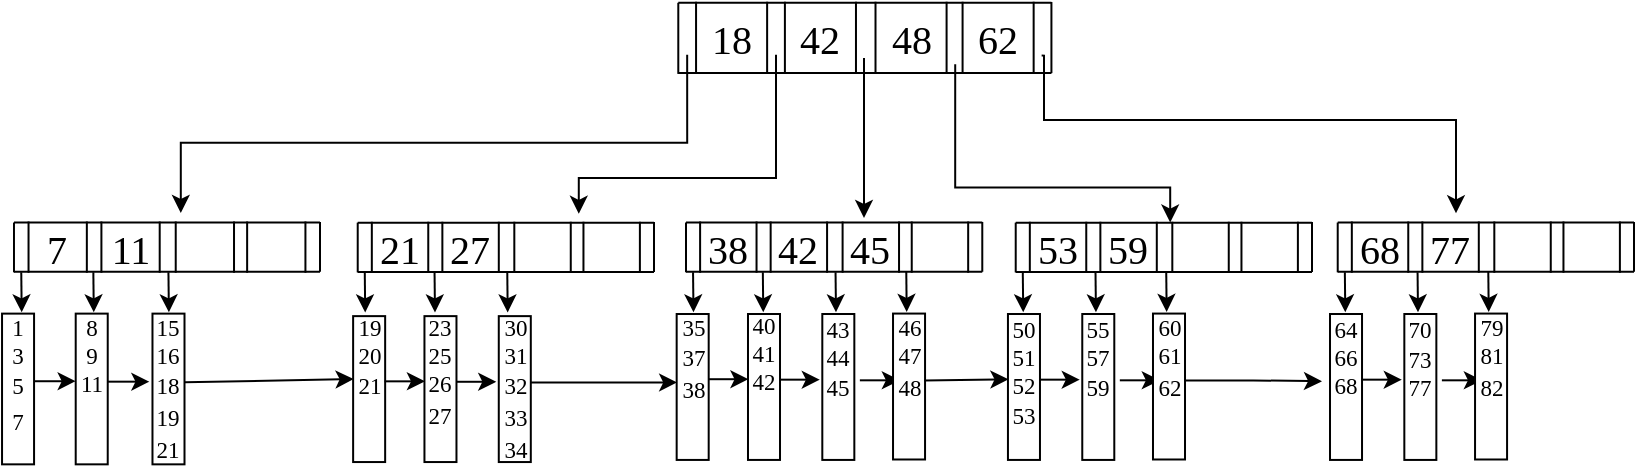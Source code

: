 <?xml version="1.0" encoding="UTF-8"?>
<mxfile version="23.0.2" type="browser">
  <diagram name="第 1 页" id="uVkd4KvrKCw7aUiNvQXj">
    <mxGraphModel dx="1109" dy="774" grid="1" gridSize="10" guides="1" tooltips="1" connect="1" arrows="1" fold="1" page="1" pageScale="1" pageWidth="827" pageHeight="1169" math="0" shadow="0">
      <root>
        <mxCell id="0" />
        <mxCell id="1" parent="0" />
        <mxCell id="_YOE5mqV0CH9EQmjLfuh-866" style="edgeStyle=orthogonalEdgeStyle;rounded=0;orthogonalLoop=1;jettySize=auto;html=1;" edge="1" parent="1">
          <mxGeometry relative="1" as="geometry">
            <mxPoint x="346.586" y="196.381" as="sourcePoint" />
            <mxPoint x="93.39" y="275.523" as="targetPoint" />
            <Array as="points">
              <mxPoint x="346.586" y="240.349" />
              <mxPoint x="93.39" y="240.349" />
              <mxPoint x="93.39" y="275.523" />
            </Array>
          </mxGeometry>
        </mxCell>
        <mxCell id="_YOE5mqV0CH9EQmjLfuh-867" style="edgeStyle=orthogonalEdgeStyle;rounded=0;orthogonalLoop=1;jettySize=auto;html=1;entryX=0.5;entryY=0;entryDx=0;entryDy=0;" edge="1" parent="1">
          <mxGeometry relative="1" as="geometry">
            <mxPoint x="391.007" y="196.381" as="sourcePoint" />
            <mxPoint x="292.393" y="275.91" as="targetPoint" />
            <Array as="points">
              <mxPoint x="391.007" y="257.936" />
              <mxPoint x="292.393" y="257.936" />
            </Array>
          </mxGeometry>
        </mxCell>
        <mxCell id="_YOE5mqV0CH9EQmjLfuh-978" style="edgeStyle=orthogonalEdgeStyle;rounded=0;orthogonalLoop=1;jettySize=auto;html=1;" edge="1" parent="1">
          <mxGeometry relative="1" as="geometry">
            <mxPoint x="587.216" y="280.273" as="targetPoint" />
            <mxPoint x="480.607" y="201.131" as="sourcePoint" />
            <Array as="points">
              <mxPoint x="480.607" y="262.686" />
              <mxPoint x="588.104" y="262.686" />
              <mxPoint x="588.104" y="280.273" />
            </Array>
          </mxGeometry>
        </mxCell>
        <mxCell id="_YOE5mqV0CH9EQmjLfuh-979" style="edgeStyle=orthogonalEdgeStyle;rounded=0;orthogonalLoop=1;jettySize=auto;html=1;exitX=1;exitY=0.75;exitDx=0;exitDy=0;" edge="1" parent="1">
          <mxGeometry relative="1" as="geometry">
            <mxPoint x="731" y="275.63" as="targetPoint" />
            <mxPoint x="523.826" y="196.768" as="sourcePoint" />
            <Array as="points">
              <mxPoint x="525" y="197" />
              <mxPoint x="525" y="229" />
              <mxPoint x="731" y="229" />
            </Array>
          </mxGeometry>
        </mxCell>
        <mxCell id="_YOE5mqV0CH9EQmjLfuh-1047" value="" style="endArrow=none;html=1;rounded=0;fontFamily=Times New Roman;fontSize=20;" edge="1" parent="1">
          <mxGeometry width="50" height="50" relative="1" as="geometry">
            <mxPoint x="494.14" y="280" as="sourcePoint" />
            <mxPoint x="494.14" y="304.891" as="targetPoint" />
          </mxGeometry>
        </mxCell>
        <mxCell id="_YOE5mqV0CH9EQmjLfuh-877" value="&lt;font style=&quot;font-size: 20px;&quot;&gt;7&lt;/font&gt;" style="shape=partialRectangle;whiteSpace=wrap;html=1;top=0;bottom=0;fillColor=none;container=0;fontFamily=Times New Roman;fontSize=20;" vertex="1" parent="1">
          <mxGeometry x="17.272" y="280.271" width="29.146" height="24.625" as="geometry" />
        </mxCell>
        <mxCell id="_YOE5mqV0CH9EQmjLfuh-878" value="&lt;font style=&quot;font-size: 20px;&quot;&gt;11&lt;/font&gt;" style="shape=partialRectangle;whiteSpace=wrap;html=1;top=0;bottom=0;fillColor=none;container=0;fontFamily=Times New Roman;fontSize=20;" vertex="1" parent="1">
          <mxGeometry x="53.704" y="280.271" width="29.146" height="24.625" as="geometry" />
        </mxCell>
        <mxCell id="_YOE5mqV0CH9EQmjLfuh-879" value="" style="shape=partialRectangle;whiteSpace=wrap;html=1;top=0;bottom=0;fillColor=none;container=0;fontFamily=Times New Roman;fontSize=20;" vertex="1" parent="1">
          <mxGeometry x="90.865" y="280.271" width="29.146" height="24.625" as="geometry" />
        </mxCell>
        <mxCell id="_YOE5mqV0CH9EQmjLfuh-880" value="" style="shape=partialRectangle;whiteSpace=wrap;html=1;top=0;bottom=0;fillColor=none;container=0;fontFamily=Times New Roman;fontSize=20;" vertex="1" parent="1">
          <mxGeometry x="126.568" y="280.271" width="29.146" height="24.625" as="geometry" />
        </mxCell>
        <mxCell id="_YOE5mqV0CH9EQmjLfuh-881" value="" style="endArrow=none;html=1;rounded=0;exitX=0;exitY=0;exitDx=0;exitDy=0;entryX=1;entryY=0;entryDx=0;entryDy=0;fontFamily=Times New Roman;fontSize=20;" edge="1" parent="1">
          <mxGeometry width="50" height="50" relative="1" as="geometry">
            <mxPoint x="9.986" y="280.271" as="sourcePoint" />
            <mxPoint x="163" y="280.271" as="targetPoint" />
          </mxGeometry>
        </mxCell>
        <mxCell id="_YOE5mqV0CH9EQmjLfuh-882" value="" style="endArrow=none;html=1;rounded=0;exitX=0;exitY=1;exitDx=0;exitDy=0;fontFamily=Times New Roman;fontSize=20;" edge="1" parent="1">
          <mxGeometry width="50" height="50" relative="1" as="geometry">
            <mxPoint x="9.986" y="304.895" as="sourcePoint" />
            <mxPoint x="163" y="304.895" as="targetPoint" />
          </mxGeometry>
        </mxCell>
        <mxCell id="_YOE5mqV0CH9EQmjLfuh-883" value="" style="endArrow=none;html=1;rounded=0;fontFamily=Times New Roman;fontSize=20;" edge="1" parent="1">
          <mxGeometry width="50" height="50" relative="1" as="geometry">
            <mxPoint x="9.986" y="280.271" as="sourcePoint" />
            <mxPoint x="9.986" y="305.164" as="targetPoint" />
          </mxGeometry>
        </mxCell>
        <mxCell id="_YOE5mqV0CH9EQmjLfuh-884" value="" style="endArrow=none;html=1;rounded=0;fontSize=20;fontFamily=Times New Roman;" edge="1" parent="1">
          <mxGeometry width="50" height="50" relative="1" as="geometry">
            <mxPoint x="163" y="280" as="sourcePoint" />
            <mxPoint x="163" y="304.893" as="targetPoint" />
          </mxGeometry>
        </mxCell>
        <mxCell id="_YOE5mqV0CH9EQmjLfuh-897" value="" style="endArrow=classic;html=1;rounded=0;entryX=0.5;entryY=0;entryDx=0;entryDy=0;fontFamily=Times New Roman;fontSize=11;" edge="1" parent="1">
          <mxGeometry width="50" height="50" relative="1" as="geometry">
            <mxPoint x="13.629" y="305.164" as="sourcePoint" />
            <mxPoint x="13.855" y="325.181" as="targetPoint" />
          </mxGeometry>
        </mxCell>
        <mxCell id="_YOE5mqV0CH9EQmjLfuh-902" value="" style="endArrow=classic;html=1;rounded=0;entryX=0.5;entryY=0;entryDx=0;entryDy=0;fontFamily=Times New Roman;fontSize=11;" edge="1" parent="1">
          <mxGeometry width="50" height="50" relative="1" as="geometry">
            <mxPoint x="49.668" y="305.164" as="sourcePoint" />
            <mxPoint x="49.894" y="325.181" as="targetPoint" />
          </mxGeometry>
        </mxCell>
        <mxCell id="_YOE5mqV0CH9EQmjLfuh-907" value="" style="endArrow=classic;html=1;rounded=0;entryX=0.5;entryY=0;entryDx=0;entryDy=0;fontFamily=Times New Roman;fontSize=11;" edge="1" parent="1">
          <mxGeometry width="50" height="50" relative="1" as="geometry">
            <mxPoint x="87.222" y="305.164" as="sourcePoint" />
            <mxPoint x="87.448" y="325.181" as="targetPoint" />
          </mxGeometry>
        </mxCell>
        <mxCell id="_YOE5mqV0CH9EQmjLfuh-1000" value="&lt;font style=&quot;font-size: 20px;&quot;&gt;21&lt;/font&gt;" style="shape=partialRectangle;whiteSpace=wrap;html=1;top=0;bottom=0;fillColor=none;container=0;fontFamily=Times New Roman;fontSize=20;" vertex="1" parent="1">
          <mxGeometry x="188.913" y="280.321" width="28.217" height="24.623" as="geometry" />
        </mxCell>
        <mxCell id="_YOE5mqV0CH9EQmjLfuh-1001" value="&lt;font style=&quot;font-size: 20px;&quot;&gt;27&lt;/font&gt;" style="shape=partialRectangle;whiteSpace=wrap;html=1;top=0;bottom=0;fillColor=none;container=0;fontFamily=Times New Roman;fontSize=20;" vertex="1" parent="1">
          <mxGeometry x="224.185" y="280.321" width="28.217" height="24.623" as="geometry" />
        </mxCell>
        <mxCell id="_YOE5mqV0CH9EQmjLfuh-1002" value="" style="shape=partialRectangle;whiteSpace=wrap;html=1;top=0;bottom=0;fillColor=none;container=0;fontFamily=Times New Roman;fontSize=20;" vertex="1" parent="1">
          <mxGeometry x="260.162" y="280.321" width="28.217" height="24.623" as="geometry" />
        </mxCell>
        <mxCell id="_YOE5mqV0CH9EQmjLfuh-1003" value="" style="shape=partialRectangle;whiteSpace=wrap;html=1;top=0;bottom=0;fillColor=none;container=0;fontFamily=Times New Roman;fontSize=20;" vertex="1" parent="1">
          <mxGeometry x="294.728" y="280.321" width="28.217" height="24.623" as="geometry" />
        </mxCell>
        <mxCell id="_YOE5mqV0CH9EQmjLfuh-1004" value="" style="endArrow=none;html=1;rounded=0;exitX=0;exitY=0;exitDx=0;exitDy=0;entryX=1;entryY=0;entryDx=0;entryDy=0;fontFamily=Times New Roman;fontSize=20;" edge="1" parent="1">
          <mxGeometry width="50" height="50" relative="1" as="geometry">
            <mxPoint x="181.859" y="280.321" as="sourcePoint" />
            <mxPoint x="330" y="280.321" as="targetPoint" />
          </mxGeometry>
        </mxCell>
        <mxCell id="_YOE5mqV0CH9EQmjLfuh-1005" value="" style="endArrow=none;html=1;rounded=0;exitX=0;exitY=1;exitDx=0;exitDy=0;fontFamily=Times New Roman;fontSize=20;" edge="1" parent="1">
          <mxGeometry width="50" height="50" relative="1" as="geometry">
            <mxPoint x="181.859" y="304.943" as="sourcePoint" />
            <mxPoint x="330" y="304.943" as="targetPoint" />
          </mxGeometry>
        </mxCell>
        <mxCell id="_YOE5mqV0CH9EQmjLfuh-1006" value="" style="endArrow=none;html=1;rounded=0;fontFamily=Times New Roman;fontSize=20;" edge="1" parent="1">
          <mxGeometry width="50" height="50" relative="1" as="geometry">
            <mxPoint x="181.859" y="280.321" as="sourcePoint" />
            <mxPoint x="181.859" y="305.212" as="targetPoint" />
          </mxGeometry>
        </mxCell>
        <mxCell id="_YOE5mqV0CH9EQmjLfuh-1007" value="" style="endArrow=none;html=1;rounded=0;fontFamily=Times New Roman;fontSize=20;" edge="1" parent="1">
          <mxGeometry width="50" height="50" relative="1" as="geometry">
            <mxPoint x="330" y="280.05" as="sourcePoint" />
            <mxPoint x="330" y="304.941" as="targetPoint" />
          </mxGeometry>
        </mxCell>
        <mxCell id="_YOE5mqV0CH9EQmjLfuh-1013" value="" style="endArrow=classic;html=1;rounded=0;entryX=0.5;entryY=0;entryDx=0;entryDy=0;fontFamily=Times New Roman;fontSize=11;" edge="1" parent="1">
          <mxGeometry width="50" height="50" relative="1" as="geometry">
            <mxPoint x="185.386" y="305.212" as="sourcePoint" />
            <mxPoint x="185.605" y="325.228" as="targetPoint" />
          </mxGeometry>
        </mxCell>
        <mxCell id="_YOE5mqV0CH9EQmjLfuh-1018" value="" style="endArrow=classic;html=1;rounded=0;entryX=0.5;entryY=0;entryDx=0;entryDy=0;fontFamily=Times New Roman;fontSize=11;" edge="1" parent="1">
          <mxGeometry width="50" height="50" relative="1" as="geometry">
            <mxPoint x="220.277" y="305.212" as="sourcePoint" />
            <mxPoint x="220.496" y="325.228" as="targetPoint" />
          </mxGeometry>
        </mxCell>
        <mxCell id="_YOE5mqV0CH9EQmjLfuh-1023" value="" style="endArrow=classic;html=1;rounded=0;entryX=0.5;entryY=0;entryDx=0;entryDy=0;fontFamily=Times New Roman;fontSize=11;" edge="1" parent="1">
          <mxGeometry width="50" height="50" relative="1" as="geometry">
            <mxPoint x="256.635" y="305.212" as="sourcePoint" />
            <mxPoint x="256.854" y="325.228" as="targetPoint" />
          </mxGeometry>
        </mxCell>
        <mxCell id="_YOE5mqV0CH9EQmjLfuh-1040" value="&lt;font style=&quot;font-size: 20px;&quot;&gt;38&lt;/font&gt;" style="shape=partialRectangle;whiteSpace=wrap;html=1;top=0;bottom=0;fillColor=none;container=0;fontFamily=Times New Roman;fontSize=20;" vertex="1" parent="1">
          <mxGeometry x="353.053" y="280.271" width="28.217" height="24.623" as="geometry" />
        </mxCell>
        <mxCell id="_YOE5mqV0CH9EQmjLfuh-1041" value="&lt;font style=&quot;font-size: 20px;&quot;&gt;42&lt;/font&gt;" style="shape=partialRectangle;whiteSpace=wrap;html=1;top=0;bottom=0;fillColor=none;container=0;fontFamily=Times New Roman;fontSize=20;" vertex="1" parent="1">
          <mxGeometry x="388.325" y="280.271" width="28.217" height="24.623" as="geometry" />
        </mxCell>
        <mxCell id="_YOE5mqV0CH9EQmjLfuh-1042" value="45" style="shape=partialRectangle;whiteSpace=wrap;html=1;top=0;bottom=0;fillColor=none;container=0;fontFamily=Times New Roman;fontSize=20;" vertex="1" parent="1">
          <mxGeometry x="424.302" y="280.271" width="28.217" height="24.623" as="geometry" />
        </mxCell>
        <mxCell id="_YOE5mqV0CH9EQmjLfuh-1043" value="" style="shape=partialRectangle;whiteSpace=wrap;html=1;top=0;bottom=0;fillColor=none;container=0;fontFamily=Times New Roman;fontSize=20;" vertex="1" parent="1">
          <mxGeometry x="458.868" y="280.271" width="28.217" height="24.623" as="geometry" />
        </mxCell>
        <mxCell id="_YOE5mqV0CH9EQmjLfuh-1044" value="" style="endArrow=none;html=1;rounded=0;exitX=0;exitY=0;exitDx=0;exitDy=0;entryX=1;entryY=0;entryDx=0;entryDy=0;fontFamily=Times New Roman;fontSize=20;" edge="1" parent="1">
          <mxGeometry width="50" height="50" relative="1" as="geometry">
            <mxPoint x="345.999" y="280.271" as="sourcePoint" />
            <mxPoint x="494.14" y="280.271" as="targetPoint" />
          </mxGeometry>
        </mxCell>
        <mxCell id="_YOE5mqV0CH9EQmjLfuh-1045" value="" style="endArrow=none;html=1;rounded=0;exitX=0;exitY=1;exitDx=0;exitDy=0;fontFamily=Times New Roman;fontSize=20;" edge="1" parent="1">
          <mxGeometry width="50" height="50" relative="1" as="geometry">
            <mxPoint x="345.999" y="304.893" as="sourcePoint" />
            <mxPoint x="494.14" y="304.893" as="targetPoint" />
          </mxGeometry>
        </mxCell>
        <mxCell id="_YOE5mqV0CH9EQmjLfuh-1046" value="" style="endArrow=none;html=1;rounded=0;fontFamily=Times New Roman;fontSize=20;" edge="1" parent="1">
          <mxGeometry width="50" height="50" relative="1" as="geometry">
            <mxPoint x="345.999" y="280.271" as="sourcePoint" />
            <mxPoint x="345.999" y="305.162" as="targetPoint" />
          </mxGeometry>
        </mxCell>
        <mxCell id="_YOE5mqV0CH9EQmjLfuh-1052" value="" style="endArrow=classic;html=1;rounded=0;entryX=0.5;entryY=0;entryDx=0;entryDy=0;fontFamily=Times New Roman;fontSize=11;" edge="1" parent="1">
          <mxGeometry width="50" height="50" relative="1" as="geometry">
            <mxPoint x="349.526" y="305.162" as="sourcePoint" />
            <mxPoint x="349.745" y="325.178" as="targetPoint" />
          </mxGeometry>
        </mxCell>
        <mxCell id="_YOE5mqV0CH9EQmjLfuh-1056" value="" style="endArrow=classic;html=1;rounded=0;entryX=0.5;entryY=0;entryDx=0;entryDy=0;fontFamily=Times New Roman;fontSize=11;" edge="1" parent="1">
          <mxGeometry width="50" height="50" relative="1" as="geometry">
            <mxPoint x="384.417" y="305.162" as="sourcePoint" />
            <mxPoint x="384.636" y="325.178" as="targetPoint" />
          </mxGeometry>
        </mxCell>
        <mxCell id="_YOE5mqV0CH9EQmjLfuh-1060" value="" style="endArrow=classic;html=1;rounded=0;entryX=0.5;entryY=0;entryDx=0;entryDy=0;fontFamily=Times New Roman;fontSize=11;" edge="1" parent="1">
          <mxGeometry width="50" height="50" relative="1" as="geometry">
            <mxPoint x="420.775" y="305.162" as="sourcePoint" />
            <mxPoint x="420.994" y="325.178" as="targetPoint" />
          </mxGeometry>
        </mxCell>
        <mxCell id="_YOE5mqV0CH9EQmjLfuh-1100" value="&lt;font style=&quot;font-size: 20px;&quot;&gt;53&lt;/font&gt;" style="shape=partialRectangle;whiteSpace=wrap;html=1;top=0;bottom=0;fillColor=none;container=0;fontFamily=Times New Roman;fontSize=20;" vertex="1" parent="1">
          <mxGeometry x="517.913" y="280.321" width="28.217" height="24.623" as="geometry" />
        </mxCell>
        <mxCell id="_YOE5mqV0CH9EQmjLfuh-1101" value="&lt;font style=&quot;font-size: 20px;&quot;&gt;59&lt;/font&gt;" style="shape=partialRectangle;whiteSpace=wrap;html=1;top=0;bottom=0;fillColor=none;container=0;fontFamily=Times New Roman;fontSize=20;" vertex="1" parent="1">
          <mxGeometry x="553.185" y="280.321" width="28.217" height="24.623" as="geometry" />
        </mxCell>
        <mxCell id="_YOE5mqV0CH9EQmjLfuh-1102" value="" style="shape=partialRectangle;whiteSpace=wrap;html=1;top=0;bottom=0;fillColor=none;container=0;fontFamily=Times New Roman;fontSize=20;" vertex="1" parent="1">
          <mxGeometry x="589.162" y="280.321" width="28.217" height="24.623" as="geometry" />
        </mxCell>
        <mxCell id="_YOE5mqV0CH9EQmjLfuh-1103" value="" style="shape=partialRectangle;whiteSpace=wrap;html=1;top=0;bottom=0;fillColor=none;container=0;fontFamily=Times New Roman;fontSize=20;" vertex="1" parent="1">
          <mxGeometry x="623.728" y="280.321" width="28.217" height="24.623" as="geometry" />
        </mxCell>
        <mxCell id="_YOE5mqV0CH9EQmjLfuh-1104" value="" style="endArrow=none;html=1;rounded=0;exitX=0;exitY=0;exitDx=0;exitDy=0;entryX=1;entryY=0;entryDx=0;entryDy=0;fontFamily=Times New Roman;fontSize=20;" edge="1" parent="1">
          <mxGeometry width="50" height="50" relative="1" as="geometry">
            <mxPoint x="510.859" y="280.321" as="sourcePoint" />
            <mxPoint x="659" y="280.321" as="targetPoint" />
          </mxGeometry>
        </mxCell>
        <mxCell id="_YOE5mqV0CH9EQmjLfuh-1105" value="" style="endArrow=none;html=1;rounded=0;exitX=0;exitY=1;exitDx=0;exitDy=0;fontFamily=Times New Roman;fontSize=20;" edge="1" parent="1">
          <mxGeometry width="50" height="50" relative="1" as="geometry">
            <mxPoint x="510.859" y="304.943" as="sourcePoint" />
            <mxPoint x="659" y="304.943" as="targetPoint" />
          </mxGeometry>
        </mxCell>
        <mxCell id="_YOE5mqV0CH9EQmjLfuh-1106" value="" style="endArrow=none;html=1;rounded=0;fontFamily=Times New Roman;fontSize=20;" edge="1" parent="1">
          <mxGeometry width="50" height="50" relative="1" as="geometry">
            <mxPoint x="510.859" y="280.321" as="sourcePoint" />
            <mxPoint x="510.859" y="305.212" as="targetPoint" />
          </mxGeometry>
        </mxCell>
        <mxCell id="_YOE5mqV0CH9EQmjLfuh-1107" value="" style="endArrow=none;html=1;rounded=0;fontFamily=Times New Roman;fontSize=20;" edge="1" parent="1">
          <mxGeometry width="50" height="50" relative="1" as="geometry">
            <mxPoint x="659" y="280.05" as="sourcePoint" />
            <mxPoint x="659" y="304.941" as="targetPoint" />
          </mxGeometry>
        </mxCell>
        <mxCell id="_YOE5mqV0CH9EQmjLfuh-1130" value="&lt;font style=&quot;font-size: 20px;&quot;&gt;68&lt;/font&gt;" style="shape=partialRectangle;whiteSpace=wrap;html=1;top=0;bottom=0;fillColor=none;container=0;fontFamily=Times New Roman;fontSize=20;" vertex="1" parent="1">
          <mxGeometry x="678.913" y="280.271" width="28.217" height="24.623" as="geometry" />
        </mxCell>
        <mxCell id="_YOE5mqV0CH9EQmjLfuh-1131" value="&lt;font style=&quot;font-size: 20px;&quot;&gt;77&lt;/font&gt;" style="shape=partialRectangle;whiteSpace=wrap;html=1;top=0;bottom=0;fillColor=none;container=0;fontFamily=Times New Roman;fontSize=20;" vertex="1" parent="1">
          <mxGeometry x="714.185" y="280.271" width="28.217" height="24.623" as="geometry" />
        </mxCell>
        <mxCell id="_YOE5mqV0CH9EQmjLfuh-1132" value="" style="shape=partialRectangle;whiteSpace=wrap;html=1;top=0;bottom=0;fillColor=none;container=0;fontFamily=Times New Roman;fontSize=20;" vertex="1" parent="1">
          <mxGeometry x="750.162" y="280.271" width="28.217" height="24.623" as="geometry" />
        </mxCell>
        <mxCell id="_YOE5mqV0CH9EQmjLfuh-1133" value="" style="shape=partialRectangle;whiteSpace=wrap;html=1;top=0;bottom=0;fillColor=none;container=0;fontFamily=Times New Roman;fontSize=20;" vertex="1" parent="1">
          <mxGeometry x="784.728" y="280.271" width="28.217" height="24.623" as="geometry" />
        </mxCell>
        <mxCell id="_YOE5mqV0CH9EQmjLfuh-1134" value="" style="endArrow=none;html=1;rounded=0;exitX=0;exitY=0;exitDx=0;exitDy=0;entryX=1;entryY=0;entryDx=0;entryDy=0;fontFamily=Times New Roman;fontSize=20;" edge="1" parent="1">
          <mxGeometry width="50" height="50" relative="1" as="geometry">
            <mxPoint x="671.859" y="280.271" as="sourcePoint" />
            <mxPoint x="820" y="280.271" as="targetPoint" />
          </mxGeometry>
        </mxCell>
        <mxCell id="_YOE5mqV0CH9EQmjLfuh-1135" value="" style="endArrow=none;html=1;rounded=0;exitX=0;exitY=1;exitDx=0;exitDy=0;fontFamily=Times New Roman;fontSize=20;" edge="1" parent="1">
          <mxGeometry width="50" height="50" relative="1" as="geometry">
            <mxPoint x="671.859" y="304.893" as="sourcePoint" />
            <mxPoint x="820" y="304.893" as="targetPoint" />
          </mxGeometry>
        </mxCell>
        <mxCell id="_YOE5mqV0CH9EQmjLfuh-1136" value="" style="endArrow=none;html=1;rounded=0;fontFamily=Times New Roman;fontSize=20;" edge="1" parent="1">
          <mxGeometry width="50" height="50" relative="1" as="geometry">
            <mxPoint x="671.859" y="280.271" as="sourcePoint" />
            <mxPoint x="671.859" y="305.162" as="targetPoint" />
          </mxGeometry>
        </mxCell>
        <mxCell id="_YOE5mqV0CH9EQmjLfuh-1137" value="" style="endArrow=none;html=1;rounded=0;fontFamily=Times New Roman;fontSize=20;" edge="1" parent="1">
          <mxGeometry width="50" height="50" relative="1" as="geometry">
            <mxPoint x="820" y="280" as="sourcePoint" />
            <mxPoint x="820" y="304.891" as="targetPoint" />
          </mxGeometry>
        </mxCell>
        <mxCell id="_YOE5mqV0CH9EQmjLfuh-981" value="&lt;font face=&quot;Times New Roman&quot; style=&quot;font-size: 20px;&quot;&gt;18&lt;/font&gt;" style="shape=partialRectangle;whiteSpace=wrap;html=1;top=0;bottom=0;fillColor=none;container=0;" vertex="1" parent="1">
          <mxGeometry x="351.028" y="170.387" width="35.536" height="35.174" as="geometry" />
        </mxCell>
        <mxCell id="_YOE5mqV0CH9EQmjLfuh-982" value="&lt;font style=&quot;font-size: 20px;&quot; face=&quot;Times New Roman&quot;&gt;42&lt;/font&gt;" style="shape=partialRectangle;whiteSpace=wrap;html=1;top=0;bottom=0;fillColor=none;container=0;" vertex="1" parent="1">
          <mxGeometry x="395.449" y="170.387" width="35.536" height="35.174" as="geometry" />
        </mxCell>
        <mxCell id="_YOE5mqV0CH9EQmjLfuh-983" value="&lt;font face=&quot;Times New Roman&quot; style=&quot;font-size: 20px;&quot;&gt;48&lt;/font&gt;" style="shape=partialRectangle;whiteSpace=wrap;html=1;top=0;bottom=0;fillColor=none;container=0;" vertex="1" parent="1">
          <mxGeometry x="440.757" y="170.387" width="35.536" height="35.174" as="geometry" />
        </mxCell>
        <mxCell id="_YOE5mqV0CH9EQmjLfuh-984" value="&lt;font style=&quot;font-size: 20px;&quot; face=&quot;Times New Roman&quot;&gt;62&lt;/font&gt;" style="shape=partialRectangle;whiteSpace=wrap;html=1;top=0;bottom=0;fillColor=none;container=0;" vertex="1" parent="1">
          <mxGeometry x="484.289" y="170.387" width="35.536" height="35.174" as="geometry" />
        </mxCell>
        <mxCell id="_YOE5mqV0CH9EQmjLfuh-985" value="" style="endArrow=none;html=1;rounded=0;exitX=0;exitY=0;exitDx=0;exitDy=0;entryX=1;entryY=0;entryDx=0;entryDy=0;" edge="1" parent="1">
          <mxGeometry width="50" height="50" relative="1" as="geometry">
            <mxPoint x="342.144" y="170.387" as="sourcePoint" />
            <mxPoint x="528.71" y="170.387" as="targetPoint" />
          </mxGeometry>
        </mxCell>
        <mxCell id="_YOE5mqV0CH9EQmjLfuh-986" value="" style="endArrow=none;html=1;rounded=0;exitX=0;exitY=1;exitDx=0;exitDy=0;" edge="1" parent="1">
          <mxGeometry width="50" height="50" relative="1" as="geometry">
            <mxPoint x="342.144" y="205.561" as="sourcePoint" />
            <mxPoint x="528.71" y="205.561" as="targetPoint" />
          </mxGeometry>
        </mxCell>
        <mxCell id="_YOE5mqV0CH9EQmjLfuh-987" value="" style="endArrow=none;html=1;rounded=0;" edge="1" parent="1">
          <mxGeometry width="50" height="50" relative="1" as="geometry">
            <mxPoint x="342.144" y="170.387" as="sourcePoint" />
            <mxPoint x="342.144" y="205.944" as="targetPoint" />
          </mxGeometry>
        </mxCell>
        <mxCell id="_YOE5mqV0CH9EQmjLfuh-988" value="" style="endArrow=none;html=1;rounded=0;" edge="1" parent="1">
          <mxGeometry width="50" height="50" relative="1" as="geometry">
            <mxPoint x="528.71" y="170" as="sourcePoint" />
            <mxPoint x="528.71" y="205.558" as="targetPoint" />
          </mxGeometry>
        </mxCell>
        <mxCell id="_YOE5mqV0CH9EQmjLfuh-875" value="" style="endArrow=classic;html=1;rounded=0;exitX=1;exitY=0.5;exitDx=0;exitDy=0;fontFamily=Times New Roman;fontSize=11.5;entryX=0;entryY=0.25;entryDx=0;entryDy=0;" edge="1" parent="1" target="_YOE5mqV0CH9EQmjLfuh-1014">
          <mxGeometry width="50" height="50" relative="1" as="geometry">
            <mxPoint x="95.268" y="360.167" as="sourcePoint" />
            <mxPoint x="174" y="362" as="targetPoint" />
          </mxGeometry>
        </mxCell>
        <mxCell id="_YOE5mqV0CH9EQmjLfuh-892" value="" style="endArrow=classic;html=1;rounded=0;entryX=0;entryY=0.75;entryDx=0;entryDy=0;exitX=1;exitY=0.75;exitDx=0;exitDy=0;fontFamily=Times New Roman;fontSize=11.5;" edge="1" parent="1">
          <mxGeometry width="50" height="50" relative="1" as="geometry">
            <mxPoint x="20.05" y="359.614" as="sourcePoint" />
            <mxPoint x="40.843" y="359.614" as="targetPoint" />
          </mxGeometry>
        </mxCell>
        <mxCell id="_YOE5mqV0CH9EQmjLfuh-893" value="" style="endArrow=classic;html=1;rounded=0;entryX=0;entryY=0.75;entryDx=0;entryDy=0;exitX=1;exitY=0.75;exitDx=0;exitDy=0;fontFamily=Times New Roman;fontSize=11.5;" edge="1" parent="1">
          <mxGeometry width="50" height="50" relative="1" as="geometry">
            <mxPoint x="56.884" y="359.835" as="sourcePoint" />
            <mxPoint x="77.678" y="359.835" as="targetPoint" />
          </mxGeometry>
        </mxCell>
        <mxCell id="_YOE5mqV0CH9EQmjLfuh-894" value="" style="rounded=0;whiteSpace=wrap;html=1;rotation=90;container=0;fontFamily=Times New Roman;fontSize=11.5;" vertex="1" parent="1">
          <mxGeometry x="-25.655" y="355.484" width="75.36" height="16.011" as="geometry" />
        </mxCell>
        <mxCell id="_YOE5mqV0CH9EQmjLfuh-895" value="&lt;font style=&quot;font-size: 11.5px;&quot;&gt;1&lt;/font&gt;" style="text;html=1;strokeColor=none;fillColor=none;align=center;verticalAlign=middle;whiteSpace=wrap;rounded=0;container=0;fontFamily=Times New Roman;fontSize=11.5;" vertex="1" parent="1">
          <mxGeometry x="4.008" y="324.905" width="16.042" height="15.259" as="geometry" />
        </mxCell>
        <mxCell id="_YOE5mqV0CH9EQmjLfuh-896" value="&lt;font style=&quot;font-size: 11.5px;&quot;&gt;3&lt;/font&gt;" style="text;html=1;strokeColor=none;fillColor=none;align=center;verticalAlign=middle;whiteSpace=wrap;rounded=0;container=0;fontFamily=Times New Roman;fontSize=11.5;" vertex="1" parent="1">
          <mxGeometry x="4.008" y="338.554" width="16.042" height="15.928" as="geometry" />
        </mxCell>
        <mxCell id="_YOE5mqV0CH9EQmjLfuh-898" value="&lt;font style=&quot;font-size: 11.5px;&quot;&gt;5&lt;/font&gt;" style="text;html=1;strokeColor=none;fillColor=none;align=center;verticalAlign=middle;whiteSpace=wrap;rounded=0;container=0;fontFamily=Times New Roman;fontSize=11.5;" vertex="1" parent="1">
          <mxGeometry x="4.008" y="354.482" width="16.042" height="15.928" as="geometry" />
        </mxCell>
        <mxCell id="_YOE5mqV0CH9EQmjLfuh-899" value="" style="rounded=0;whiteSpace=wrap;html=1;rotation=90;container=0;fontFamily=Times New Roman;fontSize=11.5;" vertex="1" parent="1">
          <mxGeometry x="11.18" y="355.484" width="75.36" height="16.011" as="geometry" />
        </mxCell>
        <mxCell id="_YOE5mqV0CH9EQmjLfuh-900" value="&lt;font style=&quot;font-size: 11.5px;&quot;&gt;&lt;span style=&quot;font-size: 11.5px;&quot;&gt;8&lt;/span&gt;&lt;/font&gt;" style="text;html=1;strokeColor=none;fillColor=none;align=center;verticalAlign=middle;whiteSpace=wrap;rounded=0;container=0;fontFamily=Times New Roman;fontSize=11.5;" vertex="1" parent="1">
          <mxGeometry x="40.843" y="324.905" width="16.042" height="15.259" as="geometry" />
        </mxCell>
        <mxCell id="_YOE5mqV0CH9EQmjLfuh-901" value="&lt;font style=&quot;font-size: 11.5px;&quot;&gt;9&lt;/font&gt;" style="text;html=1;strokeColor=none;fillColor=none;align=center;verticalAlign=middle;whiteSpace=wrap;rounded=0;container=0;fontFamily=Times New Roman;fontSize=11.5;" vertex="1" parent="1">
          <mxGeometry x="40.843" y="338.554" width="16.042" height="15.928" as="geometry" />
        </mxCell>
        <mxCell id="_YOE5mqV0CH9EQmjLfuh-903" value="&lt;font style=&quot;font-size: 11.5px;&quot;&gt;&lt;span style=&quot;font-size: 11.5px;&quot;&gt;11&lt;/span&gt;&lt;/font&gt;" style="text;html=1;strokeColor=none;fillColor=none;align=center;verticalAlign=middle;whiteSpace=wrap;rounded=0;container=0;fontFamily=Times New Roman;fontSize=11.5;" vertex="1" parent="1">
          <mxGeometry x="40.843" y="353.054" width="16.042" height="15.191" as="geometry" />
        </mxCell>
        <mxCell id="_YOE5mqV0CH9EQmjLfuh-904" value="" style="rounded=0;whiteSpace=wrap;html=1;rotation=90;container=0;fontFamily=Times New Roman;fontSize=11.5;" vertex="1" parent="1">
          <mxGeometry x="49.564" y="355.484" width="75.36" height="16.011" as="geometry" />
        </mxCell>
        <mxCell id="_YOE5mqV0CH9EQmjLfuh-905" value="&lt;font style=&quot;font-size: 11.5px;&quot;&gt;15&lt;/font&gt;" style="text;html=1;strokeColor=none;fillColor=none;align=center;verticalAlign=middle;whiteSpace=wrap;rounded=0;container=0;fontFamily=Times New Roman;fontSize=11.5;" vertex="1" parent="1">
          <mxGeometry x="79.227" y="324.905" width="16.042" height="15.259" as="geometry" />
        </mxCell>
        <mxCell id="_YOE5mqV0CH9EQmjLfuh-906" value="&lt;font style=&quot;font-size: 11.5px;&quot;&gt;16&lt;/font&gt;" style="text;html=1;strokeColor=none;fillColor=none;align=center;verticalAlign=middle;whiteSpace=wrap;rounded=0;container=0;fontFamily=Times New Roman;fontSize=11.5;" vertex="1" parent="1">
          <mxGeometry x="79.227" y="338.554" width="16.042" height="15.928" as="geometry" />
        </mxCell>
        <mxCell id="_YOE5mqV0CH9EQmjLfuh-908" value="&lt;font style=&quot;font-size: 11.5px;&quot;&gt;19&lt;/font&gt;" style="text;html=1;strokeColor=none;fillColor=none;align=center;verticalAlign=middle;whiteSpace=wrap;rounded=0;container=0;fontFamily=Times New Roman;fontSize=11.5;" vertex="1" parent="1">
          <mxGeometry x="79.227" y="370.409" width="16.042" height="15.928" as="geometry" />
        </mxCell>
        <mxCell id="_YOE5mqV0CH9EQmjLfuh-909" value="&lt;font style=&quot;font-size: 11.5px;&quot;&gt;&lt;span style=&quot;font-size: 11.5px;&quot;&gt;18&lt;/span&gt;&lt;/font&gt;" style="text;html=1;strokeColor=none;fillColor=none;align=center;verticalAlign=middle;whiteSpace=wrap;rounded=0;container=0;fontFamily=Times New Roman;fontSize=11.5;" vertex="1" parent="1">
          <mxGeometry x="79.227" y="354.482" width="16.042" height="15.928" as="geometry" />
        </mxCell>
        <mxCell id="_YOE5mqV0CH9EQmjLfuh-910" value="&lt;font style=&quot;font-size: 11.5px;&quot;&gt;21&lt;/font&gt;" style="text;html=1;strokeColor=none;fillColor=none;align=center;verticalAlign=middle;whiteSpace=wrap;rounded=0;container=0;fontFamily=Times New Roman;fontSize=11.5;" vertex="1" parent="1">
          <mxGeometry x="79.227" y="386.337" width="16.042" height="15.928" as="geometry" />
        </mxCell>
        <mxCell id="_YOE5mqV0CH9EQmjLfuh-989" value="&lt;font style=&quot;font-size: 11.5px;&quot;&gt;&lt;span style=&quot;font-size: 11.5px;&quot;&gt;7&lt;/span&gt;&lt;/font&gt;" style="text;html=1;strokeColor=none;fillColor=none;align=center;verticalAlign=middle;whiteSpace=wrap;rounded=0;container=0;fontFamily=Times New Roman;fontSize=11.5;" vertex="1" parent="1">
          <mxGeometry x="4" y="372.16" width="16.042" height="15.191" as="geometry" />
        </mxCell>
        <mxCell id="_YOE5mqV0CH9EQmjLfuh-1010" value="" style="rounded=0;whiteSpace=wrap;html=1;rotation=90;container=0;fontFamily=Times New Roman;fontSize=11.5;" vertex="1" parent="1">
          <mxGeometry x="151.09" y="355.538" width="72.96" height="16.01" as="geometry" />
        </mxCell>
        <mxCell id="_YOE5mqV0CH9EQmjLfuh-1015" value="" style="rounded=0;whiteSpace=wrap;html=1;rotation=90;container=0;fontFamily=Times New Roman;fontSize=11.5;" vertex="1" parent="1">
          <mxGeometry x="186.752" y="355.538" width="72.96" height="16.01" as="geometry" />
        </mxCell>
        <mxCell id="_YOE5mqV0CH9EQmjLfuh-1020" value="" style="rounded=0;whiteSpace=wrap;html=1;rotation=90;container=0;fontFamily=Times New Roman;fontSize=11.5;" vertex="1" parent="1">
          <mxGeometry x="223.914" y="355.538" width="72.96" height="16.01" as="geometry" />
        </mxCell>
        <mxCell id="_YOE5mqV0CH9EQmjLfuh-1026" value="&lt;font style=&quot;font-size: 11.5px;&quot;&gt;34&lt;/font&gt;" style="text;html=1;strokeColor=none;fillColor=none;align=center;verticalAlign=middle;whiteSpace=wrap;rounded=0;container=0;fontFamily=Times New Roman;fontSize=11.5;" vertex="1" parent="1">
          <mxGeometry x="252.632" y="386.388" width="15.531" height="15.926" as="geometry" />
        </mxCell>
        <mxCell id="_YOE5mqV0CH9EQmjLfuh-999" value="" style="endArrow=classic;html=1;rounded=0;entryX=0;entryY=0.25;entryDx=0;entryDy=0;exitX=1;exitY=0.5;exitDx=0;exitDy=0;fontFamily=Times New Roman;fontSize=11.5;" edge="1" parent="1" target="_YOE5mqV0CH9EQmjLfuh-1319">
          <mxGeometry width="50" height="50" relative="1" as="geometry">
            <mxPoint x="268.163" y="360.22" as="sourcePoint" />
            <mxPoint x="288.171" y="360.22" as="targetPoint" />
          </mxGeometry>
        </mxCell>
        <mxCell id="_YOE5mqV0CH9EQmjLfuh-1008" value="" style="endArrow=classic;html=1;rounded=0;entryX=0;entryY=0.75;entryDx=0;entryDy=0;exitX=1;exitY=0.75;exitDx=0;exitDy=0;fontFamily=Times New Roman;fontSize=11.5;" edge="1" parent="1">
          <mxGeometry width="50" height="50" relative="1" as="geometry">
            <mxPoint x="195.34" y="359.668" as="sourcePoint" />
            <mxPoint x="215.471" y="359.668" as="targetPoint" />
          </mxGeometry>
        </mxCell>
        <mxCell id="_YOE5mqV0CH9EQmjLfuh-1009" value="" style="endArrow=classic;html=1;rounded=0;entryX=0;entryY=0.75;entryDx=0;entryDy=0;exitX=1;exitY=0.75;exitDx=0;exitDy=0;fontFamily=Times New Roman;fontSize=11.5;" edge="1" parent="1">
          <mxGeometry width="50" height="50" relative="1" as="geometry">
            <mxPoint x="231.001" y="359.888" as="sourcePoint" />
            <mxPoint x="251.132" y="359.888" as="targetPoint" />
          </mxGeometry>
        </mxCell>
        <mxCell id="_YOE5mqV0CH9EQmjLfuh-1011" value="&lt;font style=&quot;font-size: 11.5px;&quot;&gt;19&lt;/font&gt;" style="text;html=1;strokeColor=none;fillColor=none;align=center;verticalAlign=middle;whiteSpace=wrap;rounded=0;container=0;fontFamily=Times New Roman;fontSize=11.5;" vertex="1" parent="1">
          <mxGeometry x="179.809" y="324.961" width="15.531" height="15.258" as="geometry" />
        </mxCell>
        <mxCell id="_YOE5mqV0CH9EQmjLfuh-1012" value="&lt;font style=&quot;font-size: 11.5px;&quot;&gt;20&lt;/font&gt;" style="text;html=1;strokeColor=none;fillColor=none;align=center;verticalAlign=middle;whiteSpace=wrap;rounded=0;container=0;fontFamily=Times New Roman;fontSize=11.5;" vertex="1" parent="1">
          <mxGeometry x="179.809" y="338.609" width="15.531" height="15.926" as="geometry" />
        </mxCell>
        <mxCell id="_YOE5mqV0CH9EQmjLfuh-1014" value="&lt;font style=&quot;font-size: 11.5px;&quot;&gt;21&lt;/font&gt;" style="text;html=1;strokeColor=none;fillColor=none;align=center;verticalAlign=middle;whiteSpace=wrap;rounded=0;container=0;fontFamily=Times New Roman;fontSize=11.5;" vertex="1" parent="1">
          <mxGeometry x="179.809" y="354.535" width="15.531" height="15.926" as="geometry" />
        </mxCell>
        <mxCell id="_YOE5mqV0CH9EQmjLfuh-1016" value="&lt;font style=&quot;font-size: 11.5px;&quot;&gt;&lt;span style=&quot;font-size: 11.5px;&quot;&gt;23&lt;/span&gt;&lt;/font&gt;" style="text;html=1;strokeColor=none;fillColor=none;align=center;verticalAlign=middle;whiteSpace=wrap;rounded=0;container=0;fontFamily=Times New Roman;fontSize=11.5;" vertex="1" parent="1">
          <mxGeometry x="215.471" y="324.961" width="15.531" height="15.258" as="geometry" />
        </mxCell>
        <mxCell id="_YOE5mqV0CH9EQmjLfuh-1017" value="&lt;font style=&quot;font-size: 11.5px;&quot;&gt;&lt;span style=&quot;font-size: 11.5px;&quot;&gt;25&lt;/span&gt;&lt;/font&gt;" style="text;html=1;strokeColor=none;fillColor=none;align=center;verticalAlign=middle;whiteSpace=wrap;rounded=0;container=0;fontFamily=Times New Roman;fontSize=11.5;" vertex="1" parent="1">
          <mxGeometry x="215.471" y="338.609" width="15.531" height="15.926" as="geometry" />
        </mxCell>
        <mxCell id="_YOE5mqV0CH9EQmjLfuh-1019" value="&lt;font style=&quot;font-size: 11.5px;&quot;&gt;&lt;span style=&quot;font-size: 11.5px;&quot;&gt;26&lt;/span&gt;&lt;/font&gt;" style="text;html=1;strokeColor=none;fillColor=none;align=center;verticalAlign=middle;whiteSpace=wrap;rounded=0;container=0;fontFamily=Times New Roman;fontSize=11.5;" vertex="1" parent="1">
          <mxGeometry x="215.471" y="353.108" width="15.531" height="15.19" as="geometry" />
        </mxCell>
        <mxCell id="_YOE5mqV0CH9EQmjLfuh-1021" value="&lt;font style=&quot;font-size: 11.5px;&quot;&gt;30&lt;/font&gt;" style="text;html=1;strokeColor=none;fillColor=none;align=center;verticalAlign=middle;whiteSpace=wrap;rounded=0;container=0;fontFamily=Times New Roman;fontSize=11.5;" vertex="1" parent="1">
          <mxGeometry x="252.632" y="324.961" width="15.531" height="15.258" as="geometry" />
        </mxCell>
        <mxCell id="_YOE5mqV0CH9EQmjLfuh-1022" value="&lt;font style=&quot;font-size: 11.5px;&quot;&gt;31&lt;/font&gt;" style="text;html=1;strokeColor=none;fillColor=none;align=center;verticalAlign=middle;whiteSpace=wrap;rounded=0;container=0;fontFamily=Times New Roman;fontSize=11.5;" vertex="1" parent="1">
          <mxGeometry x="252.632" y="338.609" width="15.531" height="15.926" as="geometry" />
        </mxCell>
        <mxCell id="_YOE5mqV0CH9EQmjLfuh-1024" value="&lt;font style=&quot;font-size: 11.5px;&quot;&gt;33&lt;/font&gt;" style="text;html=1;strokeColor=none;fillColor=none;align=center;verticalAlign=middle;whiteSpace=wrap;rounded=0;container=0;fontFamily=Times New Roman;fontSize=11.5;" vertex="1" parent="1">
          <mxGeometry x="252.632" y="370.462" width="15.531" height="15.926" as="geometry" />
        </mxCell>
        <mxCell id="_YOE5mqV0CH9EQmjLfuh-1025" value="&lt;font style=&quot;font-size: 11.5px;&quot;&gt;&lt;span style=&quot;font-size: 11.5px;&quot;&gt;32&lt;/span&gt;&lt;/font&gt;" style="text;html=1;strokeColor=none;fillColor=none;align=center;verticalAlign=middle;whiteSpace=wrap;rounded=0;container=0;fontFamily=Times New Roman;fontSize=11.5;" vertex="1" parent="1">
          <mxGeometry x="252.632" y="354.535" width="15.531" height="15.926" as="geometry" />
        </mxCell>
        <mxCell id="_YOE5mqV0CH9EQmjLfuh-1030" value="&lt;font style=&quot;font-size: 11.5px;&quot;&gt;27&lt;/font&gt;" style="text;html=1;strokeColor=none;fillColor=none;align=center;verticalAlign=middle;whiteSpace=wrap;rounded=0;container=0;fontFamily=Times New Roman;fontSize=11.5;" vertex="1" parent="1">
          <mxGeometry x="215.466" y="369.248" width="15.531" height="15.926" as="geometry" />
        </mxCell>
        <mxCell id="_YOE5mqV0CH9EQmjLfuh-1035" value="" style="rounded=0;whiteSpace=wrap;html=1;rotation=90;container=0;fontFamily=Times New Roman;fontSize=11.5;" vertex="1" parent="1">
          <mxGeometry x="312.858" y="354.478" width="72.96" height="16.01" as="geometry" />
        </mxCell>
        <mxCell id="_YOE5mqV0CH9EQmjLfuh-1036" value="" style="rounded=0;whiteSpace=wrap;html=1;rotation=90;container=0;fontFamily=Times New Roman;fontSize=11.5;" vertex="1" parent="1">
          <mxGeometry x="348.52" y="354.478" width="72.96" height="16.01" as="geometry" />
        </mxCell>
        <mxCell id="_YOE5mqV0CH9EQmjLfuh-1037" value="" style="rounded=0;whiteSpace=wrap;html=1;rotation=90;container=0;fontFamily=Times New Roman;fontSize=11.5;" vertex="1" parent="1">
          <mxGeometry x="385.681" y="354.478" width="72.96" height="16.01" as="geometry" />
        </mxCell>
        <mxCell id="_YOE5mqV0CH9EQmjLfuh-1039" value="" style="endArrow=classic;html=1;rounded=0;entryX=0;entryY=0.5;entryDx=0;entryDy=0;exitX=1;exitY=0.5;exitDx=0;exitDy=0;fontFamily=Times New Roman;fontSize=11.5;" edge="1" parent="1">
          <mxGeometry width="50" height="50" relative="1" as="geometry">
            <mxPoint x="432.93" y="359.16" as="sourcePoint" />
            <mxPoint x="452.939" y="359.16" as="targetPoint" />
          </mxGeometry>
        </mxCell>
        <mxCell id="_YOE5mqV0CH9EQmjLfuh-1048" value="" style="endArrow=classic;html=1;rounded=0;entryX=0;entryY=0.75;entryDx=0;entryDy=0;exitX=1;exitY=0.75;exitDx=0;exitDy=0;fontFamily=Times New Roman;fontSize=11.5;" edge="1" parent="1">
          <mxGeometry width="50" height="50" relative="1" as="geometry">
            <mxPoint x="357.107" y="358.607" as="sourcePoint" />
            <mxPoint x="377.238" y="358.607" as="targetPoint" />
          </mxGeometry>
        </mxCell>
        <mxCell id="_YOE5mqV0CH9EQmjLfuh-1049" value="" style="endArrow=classic;html=1;rounded=0;entryX=0;entryY=0.75;entryDx=0;entryDy=0;exitX=1;exitY=0.75;exitDx=0;exitDy=0;fontFamily=Times New Roman;fontSize=11.5;" edge="1" parent="1">
          <mxGeometry width="50" height="50" relative="1" as="geometry">
            <mxPoint x="392.769" y="358.828" as="sourcePoint" />
            <mxPoint x="412.9" y="358.828" as="targetPoint" />
          </mxGeometry>
        </mxCell>
        <mxCell id="_YOE5mqV0CH9EQmjLfuh-1050" value="&lt;font style=&quot;font-size: 11.5px;&quot;&gt;35&lt;/font&gt;" style="text;html=1;strokeColor=none;fillColor=none;align=center;verticalAlign=middle;whiteSpace=wrap;rounded=0;container=0;fontFamily=Times New Roman;fontSize=11.5;" vertex="1" parent="1">
          <mxGeometry x="341.58" y="325.9" width="15.53" height="15.08" as="geometry" />
        </mxCell>
        <mxCell id="_YOE5mqV0CH9EQmjLfuh-1051" value="&lt;font style=&quot;font-size: 11.5px;&quot;&gt;37&lt;/font&gt;" style="text;html=1;strokeColor=none;fillColor=none;align=center;verticalAlign=middle;whiteSpace=wrap;rounded=0;container=0;fontFamily=Times New Roman;fontSize=11.5;" vertex="1" parent="1">
          <mxGeometry x="341.576" y="339.549" width="15.531" height="15.926" as="geometry" />
        </mxCell>
        <mxCell id="_YOE5mqV0CH9EQmjLfuh-1054" value="&lt;font style=&quot;font-size: 11.5px;&quot;&gt;&lt;span style=&quot;font-size: 11.5px;&quot;&gt;40&lt;/span&gt;&lt;/font&gt;" style="text;html=1;strokeColor=none;fillColor=none;align=center;verticalAlign=middle;whiteSpace=wrap;rounded=0;container=0;fontFamily=Times New Roman;fontSize=11.5;" vertex="1" parent="1">
          <mxGeometry x="377.238" y="323.901" width="15.531" height="15.258" as="geometry" />
        </mxCell>
        <mxCell id="_YOE5mqV0CH9EQmjLfuh-1055" value="&lt;font style=&quot;font-size: 11.5px;&quot;&gt;&lt;span style=&quot;font-size: 11.5px;&quot;&gt;41&lt;/span&gt;&lt;/font&gt;" style="text;html=1;strokeColor=none;fillColor=none;align=center;verticalAlign=middle;whiteSpace=wrap;rounded=0;container=0;fontFamily=Times New Roman;fontSize=11.5;" vertex="1" parent="1">
          <mxGeometry x="377.238" y="337.549" width="15.531" height="15.926" as="geometry" />
        </mxCell>
        <mxCell id="_YOE5mqV0CH9EQmjLfuh-1057" value="&lt;font style=&quot;font-size: 11.5px;&quot;&gt;&lt;span style=&quot;font-size: 11.5px;&quot;&gt;42&lt;/span&gt;&lt;/font&gt;" style="text;html=1;strokeColor=none;fillColor=none;align=center;verticalAlign=middle;whiteSpace=wrap;rounded=0;container=0;fontFamily=Times New Roman;fontSize=11.5;" vertex="1" parent="1">
          <mxGeometry x="377.238" y="352.047" width="15.531" height="15.19" as="geometry" />
        </mxCell>
        <mxCell id="_YOE5mqV0CH9EQmjLfuh-1058" value="&lt;font style=&quot;font-size: 11.5px;&quot;&gt;43&lt;/font&gt;" style="text;html=1;strokeColor=none;fillColor=none;align=center;verticalAlign=middle;whiteSpace=wrap;rounded=0;container=0;fontFamily=Times New Roman;fontSize=11.5;" vertex="1" parent="1">
          <mxGeometry x="414.399" y="325.901" width="15.531" height="15.258" as="geometry" />
        </mxCell>
        <mxCell id="_YOE5mqV0CH9EQmjLfuh-1059" value="&lt;font style=&quot;font-size: 11.5px;&quot;&gt;44&lt;/font&gt;" style="text;html=1;strokeColor=none;fillColor=none;align=center;verticalAlign=middle;whiteSpace=wrap;rounded=0;container=0;fontFamily=Times New Roman;fontSize=11.5;" vertex="1" parent="1">
          <mxGeometry x="414.399" y="339.549" width="15.531" height="15.926" as="geometry" />
        </mxCell>
        <mxCell id="_YOE5mqV0CH9EQmjLfuh-1062" value="&lt;font style=&quot;font-size: 11.5px;&quot;&gt;&lt;span style=&quot;font-size: 11.5px;&quot;&gt;45&lt;/span&gt;&lt;/font&gt;" style="text;html=1;strokeColor=none;fillColor=none;align=center;verticalAlign=middle;whiteSpace=wrap;rounded=0;container=0;fontFamily=Times New Roman;fontSize=11.5;" vertex="1" parent="1">
          <mxGeometry x="414.399" y="355.475" width="15.531" height="15.926" as="geometry" />
        </mxCell>
        <mxCell id="_YOE5mqV0CH9EQmjLfuh-1319" value="&lt;font style=&quot;font-size: 11.5px;&quot;&gt;38&lt;/font&gt;" style="text;html=1;strokeColor=none;fillColor=none;align=center;verticalAlign=middle;whiteSpace=wrap;rounded=0;container=0;fontFamily=Times New Roman;fontSize=11.5;" vertex="1" parent="1">
          <mxGeometry x="341.584" y="356.237" width="15.531" height="15.926" as="geometry" />
        </mxCell>
        <mxCell id="_YOE5mqV0CH9EQmjLfuh-1320" value="" style="endArrow=classic;html=1;rounded=0;entryX=0.5;entryY=0;entryDx=0;entryDy=0;fontFamily=Times New Roman;fontSize=11;" edge="1" parent="1">
          <mxGeometry width="50" height="50" relative="1" as="geometry">
            <mxPoint x="456.135" y="304.942" as="sourcePoint" />
            <mxPoint x="456.354" y="324.958" as="targetPoint" />
          </mxGeometry>
        </mxCell>
        <mxCell id="_YOE5mqV0CH9EQmjLfuh-1321" value="" style="rounded=0;whiteSpace=wrap;html=1;rotation=90;container=0;fontFamily=Times New Roman;fontSize=11.5;" vertex="1" parent="1">
          <mxGeometry x="421.041" y="354.258" width="72.96" height="16.01" as="geometry" />
        </mxCell>
        <mxCell id="_YOE5mqV0CH9EQmjLfuh-1322" value="&lt;font style=&quot;font-size: 11.5px;&quot;&gt;46&lt;/font&gt;" style="text;html=1;strokeColor=none;fillColor=none;align=center;verticalAlign=middle;whiteSpace=wrap;rounded=0;container=0;fontFamily=Times New Roman;fontSize=11.5;" vertex="1" parent="1">
          <mxGeometry x="449.759" y="325.681" width="15.531" height="15.258" as="geometry" />
        </mxCell>
        <mxCell id="_YOE5mqV0CH9EQmjLfuh-1323" value="&lt;font style=&quot;font-size: 11.5px;&quot;&gt;47&lt;/font&gt;" style="text;html=1;strokeColor=none;fillColor=none;align=center;verticalAlign=middle;whiteSpace=wrap;rounded=0;container=0;fontFamily=Times New Roman;fontSize=11.5;" vertex="1" parent="1">
          <mxGeometry x="449.759" y="339.329" width="15.531" height="15.926" as="geometry" />
        </mxCell>
        <mxCell id="_YOE5mqV0CH9EQmjLfuh-1324" value="48" style="text;html=1;strokeColor=none;fillColor=none;align=center;verticalAlign=middle;whiteSpace=wrap;rounded=0;container=0;fontFamily=Times New Roman;fontSize=11.5;" vertex="1" parent="1">
          <mxGeometry x="449.759" y="355.255" width="15.531" height="15.926" as="geometry" />
        </mxCell>
        <mxCell id="_YOE5mqV0CH9EQmjLfuh-1335" value="" style="endArrow=classic;html=1;rounded=0;entryX=0.5;entryY=0;entryDx=0;entryDy=0;fontFamily=Times New Roman;fontSize=11;" edge="1" parent="1">
          <mxGeometry width="50" height="50" relative="1" as="geometry">
            <mxPoint x="514.397" y="305.162" as="sourcePoint" />
            <mxPoint x="514.616" y="325.178" as="targetPoint" />
          </mxGeometry>
        </mxCell>
        <mxCell id="_YOE5mqV0CH9EQmjLfuh-1336" value="" style="endArrow=classic;html=1;rounded=0;entryX=0.5;entryY=0;entryDx=0;entryDy=0;fontFamily=Times New Roman;fontSize=11;" edge="1" parent="1">
          <mxGeometry width="50" height="50" relative="1" as="geometry">
            <mxPoint x="550.755" y="305.162" as="sourcePoint" />
            <mxPoint x="550.974" y="325.178" as="targetPoint" />
          </mxGeometry>
        </mxCell>
        <mxCell id="_YOE5mqV0CH9EQmjLfuh-1337" value="" style="rounded=0;whiteSpace=wrap;html=1;rotation=90;container=0;fontFamily=Times New Roman;fontSize=11.5;" vertex="1" parent="1">
          <mxGeometry x="478.5" y="354.478" width="72.96" height="16.01" as="geometry" />
        </mxCell>
        <mxCell id="_YOE5mqV0CH9EQmjLfuh-1338" value="" style="rounded=0;whiteSpace=wrap;html=1;rotation=90;container=0;fontFamily=Times New Roman;fontSize=11.5;" vertex="1" parent="1">
          <mxGeometry x="515.661" y="354.478" width="72.96" height="16.01" as="geometry" />
        </mxCell>
        <mxCell id="_YOE5mqV0CH9EQmjLfuh-1339" value="" style="endArrow=classic;html=1;rounded=0;entryX=0;entryY=0.5;entryDx=0;entryDy=0;exitX=1;exitY=0.5;exitDx=0;exitDy=0;fontFamily=Times New Roman;fontSize=11.5;" edge="1" parent="1">
          <mxGeometry width="50" height="50" relative="1" as="geometry">
            <mxPoint x="562.91" y="359.16" as="sourcePoint" />
            <mxPoint x="582.919" y="359.16" as="targetPoint" />
          </mxGeometry>
        </mxCell>
        <mxCell id="_YOE5mqV0CH9EQmjLfuh-1340" value="" style="endArrow=classic;html=1;rounded=0;entryX=0;entryY=0.75;entryDx=0;entryDy=0;exitX=1;exitY=0.25;exitDx=0;exitDy=0;fontFamily=Times New Roman;fontSize=11.5;" edge="1" parent="1" source="_YOE5mqV0CH9EQmjLfuh-1324">
          <mxGeometry width="50" height="50" relative="1" as="geometry">
            <mxPoint x="487.087" y="358.607" as="sourcePoint" />
            <mxPoint x="507.218" y="358.607" as="targetPoint" />
          </mxGeometry>
        </mxCell>
        <mxCell id="_YOE5mqV0CH9EQmjLfuh-1341" value="" style="endArrow=classic;html=1;rounded=0;entryX=0;entryY=0.75;entryDx=0;entryDy=0;exitX=1;exitY=0.75;exitDx=0;exitDy=0;fontFamily=Times New Roman;fontSize=11.5;" edge="1" parent="1">
          <mxGeometry width="50" height="50" relative="1" as="geometry">
            <mxPoint x="522.749" y="358.828" as="sourcePoint" />
            <mxPoint x="542.88" y="358.828" as="targetPoint" />
          </mxGeometry>
        </mxCell>
        <mxCell id="_YOE5mqV0CH9EQmjLfuh-1342" value="&lt;font style=&quot;font-size: 11.5px;&quot;&gt;&lt;span style=&quot;font-size: 11.5px;&quot;&gt;50&lt;/span&gt;&lt;/font&gt;" style="text;html=1;strokeColor=none;fillColor=none;align=center;verticalAlign=middle;whiteSpace=wrap;rounded=0;container=0;fontFamily=Times New Roman;fontSize=11.5;" vertex="1" parent="1">
          <mxGeometry x="507.218" y="325.901" width="15.531" height="15.258" as="geometry" />
        </mxCell>
        <mxCell id="_YOE5mqV0CH9EQmjLfuh-1343" value="&lt;font style=&quot;font-size: 11.5px;&quot;&gt;&lt;span style=&quot;font-size: 11.5px;&quot;&gt;51&lt;/span&gt;&lt;/font&gt;" style="text;html=1;strokeColor=none;fillColor=none;align=center;verticalAlign=middle;whiteSpace=wrap;rounded=0;container=0;fontFamily=Times New Roman;fontSize=11.5;" vertex="1" parent="1">
          <mxGeometry x="507.218" y="339.549" width="15.531" height="15.926" as="geometry" />
        </mxCell>
        <mxCell id="_YOE5mqV0CH9EQmjLfuh-1344" value="&lt;font style=&quot;font-size: 11.5px;&quot;&gt;&lt;span style=&quot;font-size: 11.5px;&quot;&gt;52&lt;/span&gt;&lt;/font&gt;" style="text;html=1;strokeColor=none;fillColor=none;align=center;verticalAlign=middle;whiteSpace=wrap;rounded=0;container=0;fontFamily=Times New Roman;fontSize=11.5;" vertex="1" parent="1">
          <mxGeometry x="507.218" y="354.047" width="15.531" height="15.19" as="geometry" />
        </mxCell>
        <mxCell id="_YOE5mqV0CH9EQmjLfuh-1345" value="&lt;font style=&quot;font-size: 11.5px;&quot;&gt;55&lt;/font&gt;" style="text;html=1;strokeColor=none;fillColor=none;align=center;verticalAlign=middle;whiteSpace=wrap;rounded=0;container=0;fontFamily=Times New Roman;fontSize=11.5;" vertex="1" parent="1">
          <mxGeometry x="544.379" y="325.901" width="15.531" height="15.258" as="geometry" />
        </mxCell>
        <mxCell id="_YOE5mqV0CH9EQmjLfuh-1346" value="&lt;font style=&quot;font-size: 11.5px;&quot;&gt;57&lt;/font&gt;" style="text;html=1;strokeColor=none;fillColor=none;align=center;verticalAlign=middle;whiteSpace=wrap;rounded=0;container=0;fontFamily=Times New Roman;fontSize=11.5;" vertex="1" parent="1">
          <mxGeometry x="544.379" y="339.549" width="15.531" height="15.926" as="geometry" />
        </mxCell>
        <mxCell id="_YOE5mqV0CH9EQmjLfuh-1347" value="&lt;font style=&quot;font-size: 11.5px;&quot;&gt;&lt;span style=&quot;font-size: 11.5px;&quot;&gt;59&lt;/span&gt;&lt;/font&gt;" style="text;html=1;strokeColor=none;fillColor=none;align=center;verticalAlign=middle;whiteSpace=wrap;rounded=0;container=0;fontFamily=Times New Roman;fontSize=11.5;" vertex="1" parent="1">
          <mxGeometry x="544.379" y="355.475" width="15.531" height="15.926" as="geometry" />
        </mxCell>
        <mxCell id="_YOE5mqV0CH9EQmjLfuh-1385" value="&lt;font style=&quot;font-size: 11.5px;&quot;&gt;&lt;span style=&quot;font-size: 11.5px;&quot;&gt;53&lt;/span&gt;&lt;/font&gt;" style="text;html=1;strokeColor=none;fillColor=none;align=center;verticalAlign=middle;whiteSpace=wrap;rounded=0;container=0;fontFamily=Times New Roman;fontSize=11.5;" vertex="1" parent="1">
          <mxGeometry x="507.218" y="369.237" width="15.531" height="15.19" as="geometry" />
        </mxCell>
        <mxCell id="_YOE5mqV0CH9EQmjLfuh-1349" value="" style="endArrow=classic;html=1;rounded=0;entryX=0.5;entryY=0;entryDx=0;entryDy=0;fontFamily=Times New Roman;fontSize=11;" edge="1" parent="1">
          <mxGeometry width="50" height="50" relative="1" as="geometry">
            <mxPoint x="586.115" y="304.942" as="sourcePoint" />
            <mxPoint x="586.334" y="324.958" as="targetPoint" />
          </mxGeometry>
        </mxCell>
        <mxCell id="_YOE5mqV0CH9EQmjLfuh-1350" value="" style="rounded=0;whiteSpace=wrap;html=1;rotation=90;container=0;fontFamily=Times New Roman;fontSize=11.5;" vertex="1" parent="1">
          <mxGeometry x="551.021" y="354.258" width="72.96" height="16.01" as="geometry" />
        </mxCell>
        <mxCell id="_YOE5mqV0CH9EQmjLfuh-1351" value="&lt;font style=&quot;font-size: 11.5px;&quot;&gt;60&lt;/font&gt;" style="text;html=1;strokeColor=none;fillColor=none;align=center;verticalAlign=middle;whiteSpace=wrap;rounded=0;container=0;fontFamily=Times New Roman;fontSize=11.5;" vertex="1" parent="1">
          <mxGeometry x="579.739" y="325.681" width="15.531" height="15.258" as="geometry" />
        </mxCell>
        <mxCell id="_YOE5mqV0CH9EQmjLfuh-1352" value="&lt;font style=&quot;font-size: 11.5px;&quot;&gt;61&lt;/font&gt;" style="text;html=1;strokeColor=none;fillColor=none;align=center;verticalAlign=middle;whiteSpace=wrap;rounded=0;container=0;fontFamily=Times New Roman;fontSize=11.5;" vertex="1" parent="1">
          <mxGeometry x="579.739" y="339.329" width="15.531" height="15.926" as="geometry" />
        </mxCell>
        <mxCell id="_YOE5mqV0CH9EQmjLfuh-1378" style="edgeStyle=orthogonalEdgeStyle;rounded=0;orthogonalLoop=1;jettySize=auto;html=1;exitX=1;exitY=0.25;exitDx=0;exitDy=0;fontSize=11.5;" edge="1" parent="1" source="_YOE5mqV0CH9EQmjLfuh-1353">
          <mxGeometry relative="1" as="geometry">
            <mxPoint x="664" y="359.63" as="targetPoint" />
          </mxGeometry>
        </mxCell>
        <mxCell id="_YOE5mqV0CH9EQmjLfuh-1353" value="62" style="text;html=1;strokeColor=none;fillColor=none;align=center;verticalAlign=middle;whiteSpace=wrap;rounded=0;container=0;fontFamily=Times New Roman;fontSize=11.5;" vertex="1" parent="1">
          <mxGeometry x="579.739" y="355.255" width="15.531" height="15.926" as="geometry" />
        </mxCell>
        <mxCell id="_YOE5mqV0CH9EQmjLfuh-1358" value="" style="endArrow=classic;html=1;rounded=0;entryX=0.5;entryY=0;entryDx=0;entryDy=0;fontFamily=Times New Roman;fontSize=11;" edge="1" parent="1">
          <mxGeometry width="50" height="50" relative="1" as="geometry">
            <mxPoint x="675.427" y="305.162" as="sourcePoint" />
            <mxPoint x="675.646" y="325.178" as="targetPoint" />
          </mxGeometry>
        </mxCell>
        <mxCell id="_YOE5mqV0CH9EQmjLfuh-1359" value="" style="endArrow=classic;html=1;rounded=0;entryX=0.5;entryY=0;entryDx=0;entryDy=0;fontFamily=Times New Roman;fontSize=11;" edge="1" parent="1">
          <mxGeometry width="50" height="50" relative="1" as="geometry">
            <mxPoint x="711.785" y="305.162" as="sourcePoint" />
            <mxPoint x="712.004" y="325.178" as="targetPoint" />
          </mxGeometry>
        </mxCell>
        <mxCell id="_YOE5mqV0CH9EQmjLfuh-1360" value="" style="rounded=0;whiteSpace=wrap;html=1;rotation=90;container=0;fontFamily=Times New Roman;fontSize=11.5;" vertex="1" parent="1">
          <mxGeometry x="639.53" y="354.478" width="72.96" height="16.01" as="geometry" />
        </mxCell>
        <mxCell id="_YOE5mqV0CH9EQmjLfuh-1361" value="" style="rounded=0;whiteSpace=wrap;html=1;rotation=90;container=0;fontFamily=Times New Roman;fontSize=11.5;" vertex="1" parent="1">
          <mxGeometry x="676.691" y="354.478" width="72.96" height="16.01" as="geometry" />
        </mxCell>
        <mxCell id="_YOE5mqV0CH9EQmjLfuh-1362" value="" style="endArrow=classic;html=1;rounded=0;entryX=0;entryY=0.5;entryDx=0;entryDy=0;exitX=1;exitY=0.5;exitDx=0;exitDy=0;fontFamily=Times New Roman;fontSize=11.5;" edge="1" parent="1">
          <mxGeometry width="50" height="50" relative="1" as="geometry">
            <mxPoint x="723.94" y="359.16" as="sourcePoint" />
            <mxPoint x="743.949" y="359.16" as="targetPoint" />
          </mxGeometry>
        </mxCell>
        <mxCell id="_YOE5mqV0CH9EQmjLfuh-1363" value="" style="endArrow=classic;html=1;rounded=0;entryX=0;entryY=0.75;entryDx=0;entryDy=0;exitX=1;exitY=0.75;exitDx=0;exitDy=0;fontFamily=Times New Roman;fontSize=11.5;" edge="1" parent="1">
          <mxGeometry width="50" height="50" relative="1" as="geometry">
            <mxPoint x="683.779" y="358.828" as="sourcePoint" />
            <mxPoint x="703.91" y="358.828" as="targetPoint" />
          </mxGeometry>
        </mxCell>
        <mxCell id="_YOE5mqV0CH9EQmjLfuh-1364" value="&lt;font style=&quot;font-size: 11.5px;&quot;&gt;&lt;span style=&quot;font-size: 11.5px;&quot;&gt;64&lt;/span&gt;&lt;/font&gt;" style="text;html=1;strokeColor=none;fillColor=none;align=center;verticalAlign=middle;whiteSpace=wrap;rounded=0;container=0;fontFamily=Times New Roman;fontSize=11.5;" vertex="1" parent="1">
          <mxGeometry x="668.248" y="325.901" width="15.531" height="15.258" as="geometry" />
        </mxCell>
        <mxCell id="_YOE5mqV0CH9EQmjLfuh-1365" value="&lt;font style=&quot;font-size: 11.5px;&quot;&gt;&lt;span style=&quot;font-size: 11.5px;&quot;&gt;66&lt;/span&gt;&lt;/font&gt;" style="text;html=1;strokeColor=none;fillColor=none;align=center;verticalAlign=middle;whiteSpace=wrap;rounded=0;container=0;fontFamily=Times New Roman;fontSize=11.5;" vertex="1" parent="1">
          <mxGeometry x="668.248" y="339.549" width="15.531" height="15.926" as="geometry" />
        </mxCell>
        <mxCell id="_YOE5mqV0CH9EQmjLfuh-1366" value="&lt;font style=&quot;font-size: 11.5px;&quot;&gt;&lt;span style=&quot;font-size: 11.5px;&quot;&gt;68&lt;/span&gt;&lt;/font&gt;" style="text;html=1;strokeColor=none;fillColor=none;align=center;verticalAlign=middle;whiteSpace=wrap;rounded=0;container=0;fontFamily=Times New Roman;fontSize=11.5;" vertex="1" parent="1">
          <mxGeometry x="668.248" y="354.047" width="15.531" height="15.19" as="geometry" />
        </mxCell>
        <mxCell id="_YOE5mqV0CH9EQmjLfuh-1367" value="&lt;font style=&quot;font-size: 11.5px;&quot;&gt;70&lt;/font&gt;" style="text;html=1;strokeColor=none;fillColor=none;align=center;verticalAlign=middle;whiteSpace=wrap;rounded=0;container=0;fontFamily=Times New Roman;fontSize=11.5;" vertex="1" parent="1">
          <mxGeometry x="705.409" y="325.901" width="15.531" height="15.258" as="geometry" />
        </mxCell>
        <mxCell id="_YOE5mqV0CH9EQmjLfuh-1368" value="&lt;font style=&quot;font-size: 11.5px;&quot;&gt;73&lt;/font&gt;" style="text;html=1;strokeColor=none;fillColor=none;align=center;verticalAlign=middle;whiteSpace=wrap;rounded=0;container=0;fontFamily=Times New Roman;fontSize=11.5;" vertex="1" parent="1">
          <mxGeometry x="705.405" y="338.942" width="15.53" height="20" as="geometry" />
        </mxCell>
        <mxCell id="_YOE5mqV0CH9EQmjLfuh-1369" value="&lt;font style=&quot;font-size: 11.5px;&quot;&gt;&lt;span style=&quot;font-size: 11.5px;&quot;&gt;77&lt;/span&gt;&lt;/font&gt;" style="text;html=1;strokeColor=none;fillColor=none;align=center;verticalAlign=middle;whiteSpace=wrap;rounded=0;container=0;fontFamily=Times New Roman;fontSize=11.5;" vertex="1" parent="1">
          <mxGeometry x="705.409" y="355.475" width="15.531" height="15.926" as="geometry" />
        </mxCell>
        <mxCell id="_YOE5mqV0CH9EQmjLfuh-1371" value="" style="endArrow=classic;html=1;rounded=0;entryX=0.5;entryY=0;entryDx=0;entryDy=0;fontFamily=Times New Roman;fontSize=11;" edge="1" parent="1">
          <mxGeometry width="50" height="50" relative="1" as="geometry">
            <mxPoint x="747.145" y="304.942" as="sourcePoint" />
            <mxPoint x="747.364" y="324.958" as="targetPoint" />
          </mxGeometry>
        </mxCell>
        <mxCell id="_YOE5mqV0CH9EQmjLfuh-1372" value="" style="rounded=0;whiteSpace=wrap;html=1;rotation=90;container=0;fontFamily=Times New Roman;fontSize=11.5;" vertex="1" parent="1">
          <mxGeometry x="712.051" y="354.258" width="72.96" height="16.01" as="geometry" />
        </mxCell>
        <mxCell id="_YOE5mqV0CH9EQmjLfuh-1373" value="&lt;font style=&quot;font-size: 11.5px;&quot;&gt;79&lt;/font&gt;" style="text;html=1;strokeColor=none;fillColor=none;align=center;verticalAlign=middle;whiteSpace=wrap;rounded=0;container=0;fontFamily=Times New Roman;fontSize=11.5;" vertex="1" parent="1">
          <mxGeometry x="740.769" y="325.681" width="15.531" height="15.258" as="geometry" />
        </mxCell>
        <mxCell id="_YOE5mqV0CH9EQmjLfuh-1374" value="&lt;font style=&quot;font-size: 11.5px;&quot;&gt;81&lt;/font&gt;" style="text;html=1;strokeColor=none;fillColor=none;align=center;verticalAlign=middle;whiteSpace=wrap;rounded=0;container=0;fontFamily=Times New Roman;fontSize=11.5;" vertex="1" parent="1">
          <mxGeometry x="740.769" y="339.329" width="15.531" height="15.926" as="geometry" />
        </mxCell>
        <mxCell id="_YOE5mqV0CH9EQmjLfuh-1375" value="82" style="text;html=1;strokeColor=none;fillColor=none;align=center;verticalAlign=middle;whiteSpace=wrap;rounded=0;container=0;fontFamily=Times New Roman;fontSize=11.5;" vertex="1" parent="1">
          <mxGeometry x="740.769" y="355.255" width="15.531" height="15.926" as="geometry" />
        </mxCell>
        <mxCell id="_YOE5mqV0CH9EQmjLfuh-1386" value="" style="endArrow=classic;html=1;rounded=0;" edge="1" parent="1">
          <mxGeometry width="50" height="50" relative="1" as="geometry">
            <mxPoint x="435" y="198" as="sourcePoint" />
            <mxPoint x="435" y="278" as="targetPoint" />
          </mxGeometry>
        </mxCell>
      </root>
    </mxGraphModel>
  </diagram>
</mxfile>
